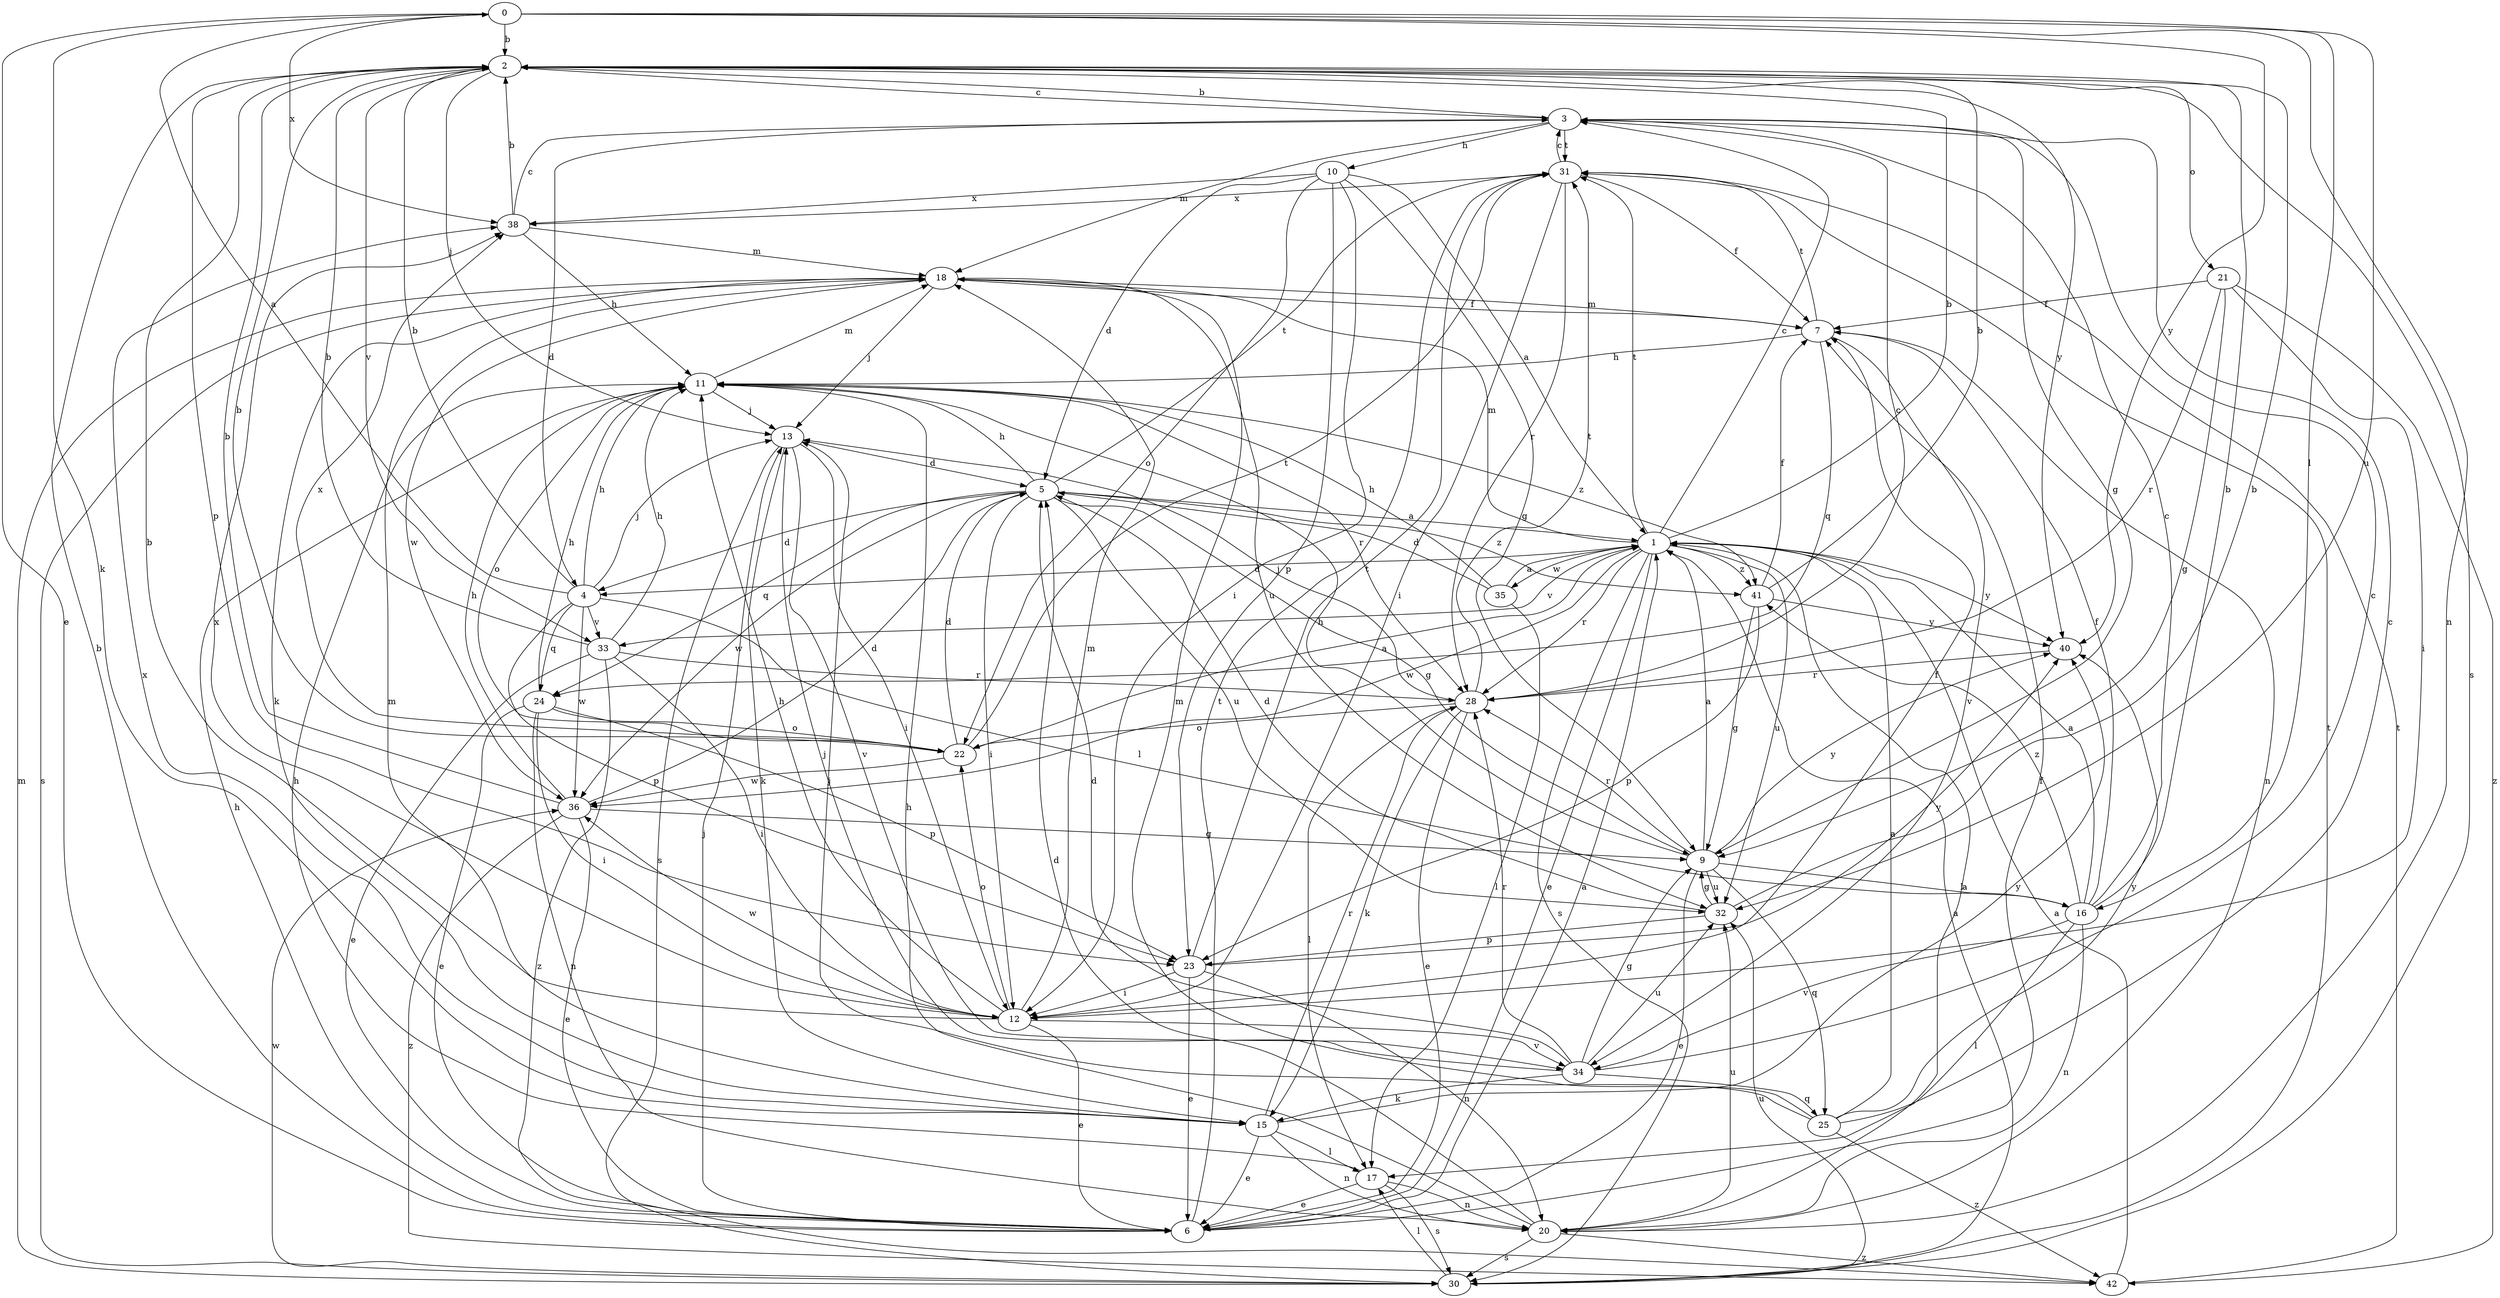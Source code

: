 strict digraph  {
0;
1;
2;
3;
4;
5;
6;
7;
9;
10;
11;
12;
13;
15;
16;
17;
18;
20;
21;
22;
23;
24;
25;
28;
30;
31;
32;
33;
34;
35;
36;
38;
40;
41;
42;
0 -> 2  [label=b];
0 -> 6  [label=e];
0 -> 15  [label=k];
0 -> 16  [label=l];
0 -> 20  [label=n];
0 -> 32  [label=u];
0 -> 38  [label=x];
0 -> 40  [label=y];
1 -> 2  [label=b];
1 -> 3  [label=c];
1 -> 4  [label=d];
1 -> 6  [label=e];
1 -> 18  [label=m];
1 -> 28  [label=r];
1 -> 30  [label=s];
1 -> 31  [label=t];
1 -> 32  [label=u];
1 -> 33  [label=v];
1 -> 35  [label=w];
1 -> 36  [label=w];
1 -> 40  [label=y];
1 -> 41  [label=z];
2 -> 3  [label=c];
2 -> 13  [label=j];
2 -> 21  [label=o];
2 -> 23  [label=p];
2 -> 30  [label=s];
2 -> 33  [label=v];
2 -> 40  [label=y];
3 -> 2  [label=b];
3 -> 4  [label=d];
3 -> 9  [label=g];
3 -> 10  [label=h];
3 -> 18  [label=m];
3 -> 31  [label=t];
4 -> 0  [label=a];
4 -> 2  [label=b];
4 -> 11  [label=h];
4 -> 13  [label=j];
4 -> 16  [label=l];
4 -> 23  [label=p];
4 -> 24  [label=q];
4 -> 33  [label=v];
4 -> 36  [label=w];
5 -> 1  [label=a];
5 -> 4  [label=d];
5 -> 9  [label=g];
5 -> 11  [label=h];
5 -> 12  [label=i];
5 -> 24  [label=q];
5 -> 31  [label=t];
5 -> 32  [label=u];
5 -> 36  [label=w];
5 -> 41  [label=z];
6 -> 1  [label=a];
6 -> 2  [label=b];
6 -> 7  [label=f];
6 -> 11  [label=h];
6 -> 13  [label=j];
6 -> 31  [label=t];
7 -> 11  [label=h];
7 -> 18  [label=m];
7 -> 20  [label=n];
7 -> 24  [label=q];
7 -> 31  [label=t];
7 -> 34  [label=v];
9 -> 1  [label=a];
9 -> 6  [label=e];
9 -> 11  [label=h];
9 -> 16  [label=l];
9 -> 25  [label=q];
9 -> 28  [label=r];
9 -> 32  [label=u];
9 -> 40  [label=y];
10 -> 1  [label=a];
10 -> 5  [label=d];
10 -> 9  [label=g];
10 -> 12  [label=i];
10 -> 22  [label=o];
10 -> 23  [label=p];
10 -> 38  [label=x];
11 -> 13  [label=j];
11 -> 18  [label=m];
11 -> 22  [label=o];
11 -> 28  [label=r];
11 -> 41  [label=z];
12 -> 2  [label=b];
12 -> 6  [label=e];
12 -> 7  [label=f];
12 -> 11  [label=h];
12 -> 18  [label=m];
12 -> 22  [label=o];
12 -> 34  [label=v];
12 -> 36  [label=w];
12 -> 38  [label=x];
13 -> 5  [label=d];
13 -> 12  [label=i];
13 -> 15  [label=k];
13 -> 30  [label=s];
13 -> 34  [label=v];
15 -> 6  [label=e];
15 -> 17  [label=l];
15 -> 18  [label=m];
15 -> 20  [label=n];
15 -> 28  [label=r];
15 -> 38  [label=x];
15 -> 40  [label=y];
16 -> 1  [label=a];
16 -> 2  [label=b];
16 -> 3  [label=c];
16 -> 7  [label=f];
16 -> 17  [label=l];
16 -> 20  [label=n];
16 -> 34  [label=v];
16 -> 41  [label=z];
17 -> 6  [label=e];
17 -> 11  [label=h];
17 -> 20  [label=n];
17 -> 30  [label=s];
18 -> 7  [label=f];
18 -> 13  [label=j];
18 -> 15  [label=k];
18 -> 30  [label=s];
18 -> 32  [label=u];
18 -> 36  [label=w];
20 -> 1  [label=a];
20 -> 5  [label=d];
20 -> 11  [label=h];
20 -> 30  [label=s];
20 -> 32  [label=u];
20 -> 42  [label=z];
21 -> 7  [label=f];
21 -> 9  [label=g];
21 -> 12  [label=i];
21 -> 28  [label=r];
21 -> 42  [label=z];
22 -> 1  [label=a];
22 -> 2  [label=b];
22 -> 5  [label=d];
22 -> 31  [label=t];
22 -> 36  [label=w];
22 -> 38  [label=x];
23 -> 6  [label=e];
23 -> 12  [label=i];
23 -> 20  [label=n];
23 -> 31  [label=t];
23 -> 40  [label=y];
24 -> 6  [label=e];
24 -> 11  [label=h];
24 -> 12  [label=i];
24 -> 20  [label=n];
24 -> 22  [label=o];
24 -> 23  [label=p];
25 -> 1  [label=a];
25 -> 3  [label=c];
25 -> 13  [label=j];
25 -> 18  [label=m];
25 -> 40  [label=y];
25 -> 42  [label=z];
28 -> 3  [label=c];
28 -> 6  [label=e];
28 -> 13  [label=j];
28 -> 15  [label=k];
28 -> 17  [label=l];
28 -> 22  [label=o];
28 -> 31  [label=t];
30 -> 1  [label=a];
30 -> 17  [label=l];
30 -> 18  [label=m];
30 -> 31  [label=t];
30 -> 32  [label=u];
30 -> 36  [label=w];
31 -> 3  [label=c];
31 -> 7  [label=f];
31 -> 12  [label=i];
31 -> 28  [label=r];
31 -> 38  [label=x];
32 -> 2  [label=b];
32 -> 5  [label=d];
32 -> 9  [label=g];
32 -> 23  [label=p];
33 -> 2  [label=b];
33 -> 6  [label=e];
33 -> 11  [label=h];
33 -> 12  [label=i];
33 -> 28  [label=r];
33 -> 42  [label=z];
34 -> 3  [label=c];
34 -> 5  [label=d];
34 -> 9  [label=g];
34 -> 13  [label=j];
34 -> 15  [label=k];
34 -> 25  [label=q];
34 -> 28  [label=r];
34 -> 32  [label=u];
35 -> 1  [label=a];
35 -> 5  [label=d];
35 -> 11  [label=h];
35 -> 17  [label=l];
36 -> 2  [label=b];
36 -> 5  [label=d];
36 -> 6  [label=e];
36 -> 9  [label=g];
36 -> 11  [label=h];
36 -> 42  [label=z];
38 -> 2  [label=b];
38 -> 3  [label=c];
38 -> 11  [label=h];
38 -> 18  [label=m];
40 -> 28  [label=r];
41 -> 2  [label=b];
41 -> 7  [label=f];
41 -> 9  [label=g];
41 -> 23  [label=p];
41 -> 40  [label=y];
42 -> 1  [label=a];
42 -> 31  [label=t];
}
